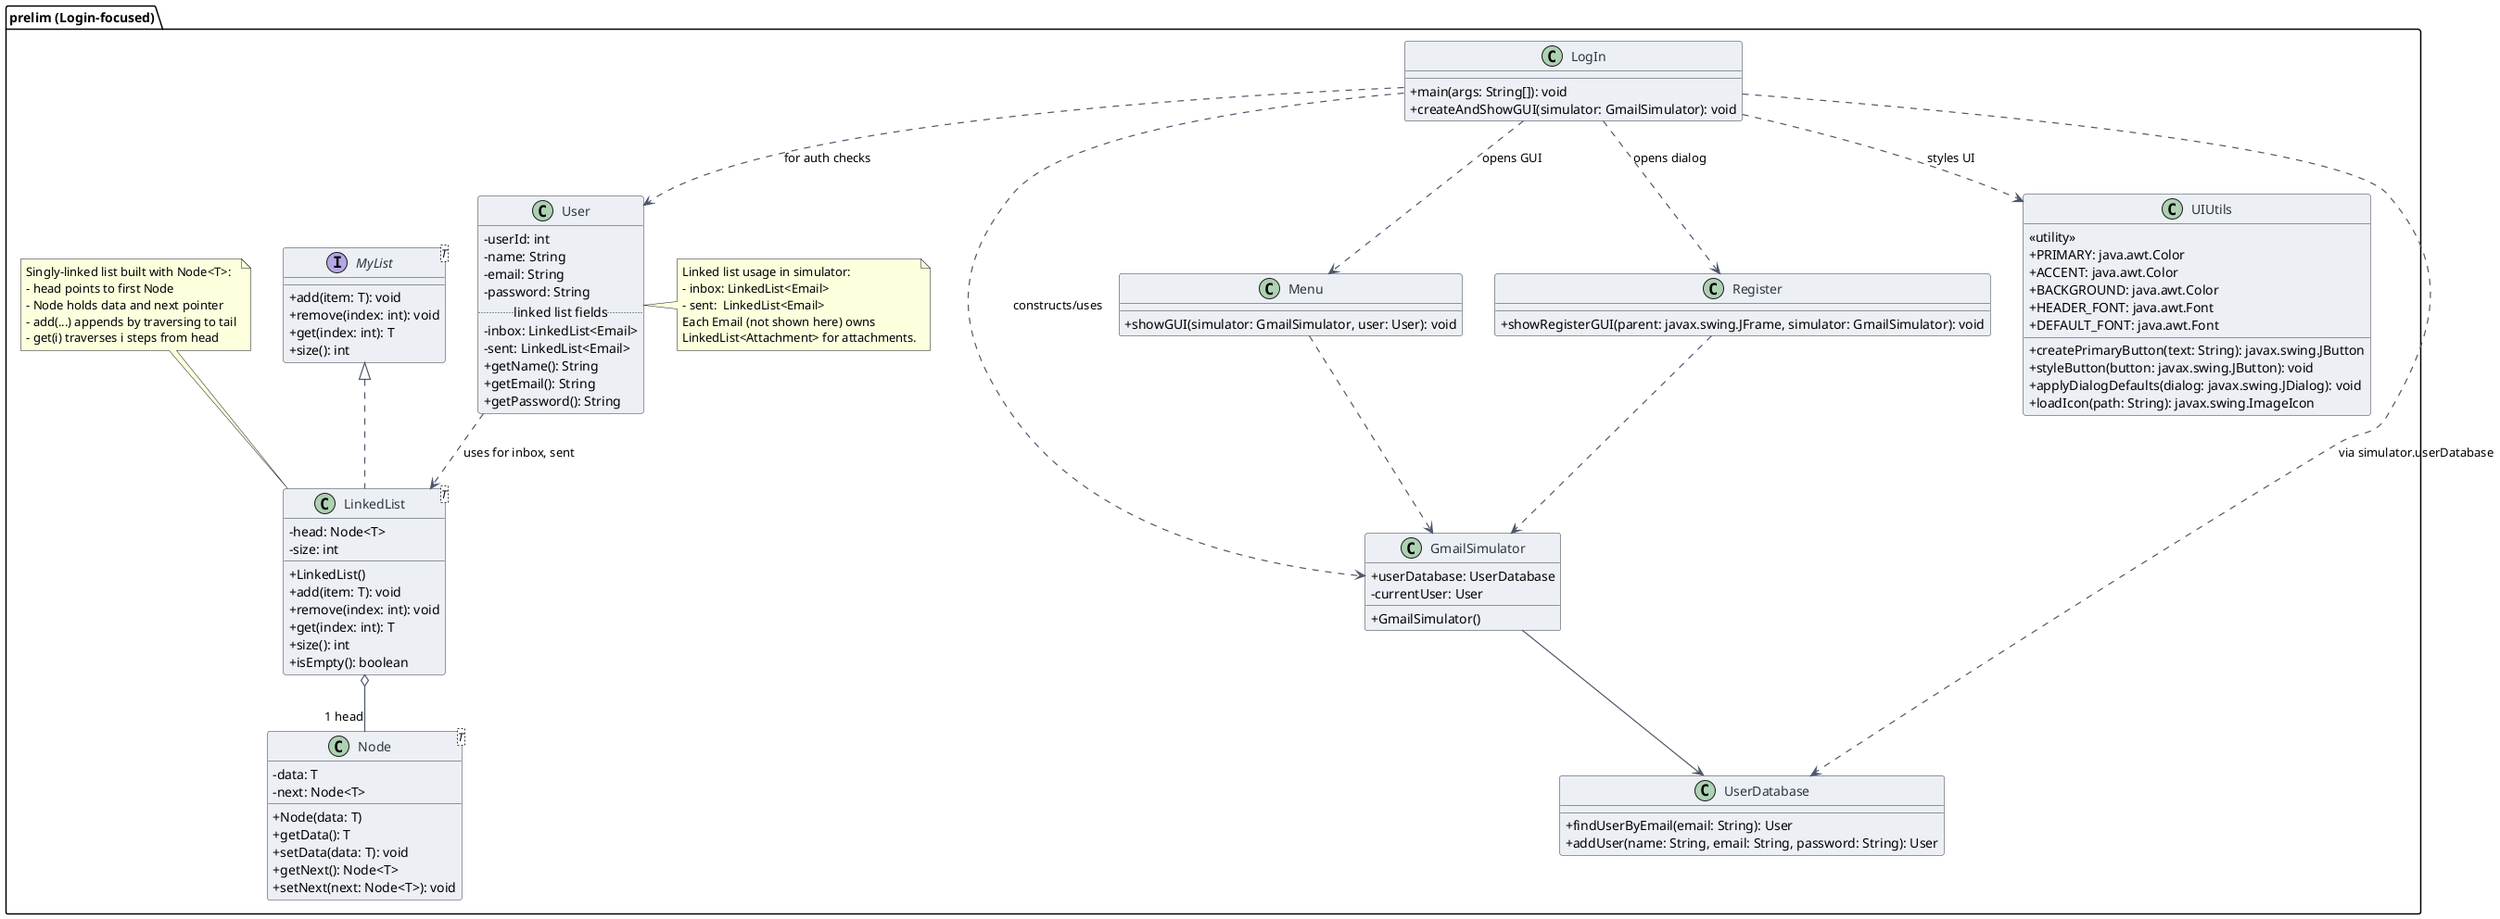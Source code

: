 @startuml
skinparam classAttributeIconSize 0
skinparam shadowing false
skinparam ClassBorderColor #2E3440
skinparam ClassBackgroundColor #ECEFF4
skinparam ClassFontColor #2E3440
skinparam ArrowColor #4C566A
skinparam ArrowThickness 1.2

package "prelim (Login-focused)" {

  class LogIn {
    +main(args: String[]): void
    +createAndShowGUI(simulator: GmailSimulator): void
  }

  class GmailSimulator {
    +userDatabase: UserDatabase
    -currentUser: User
    +GmailSimulator()
  }

  class Menu {
    +showGUI(simulator: GmailSimulator, user: User): void
  }

  class Register {
    +showRegisterGUI(parent: javax.swing.JFrame, simulator: GmailSimulator): void
  }

  class UIUtils {
    <<utility>>
    +PRIMARY: java.awt.Color
    +ACCENT: java.awt.Color
    +BACKGROUND: java.awt.Color
    +HEADER_FONT: java.awt.Font
    +DEFAULT_FONT: java.awt.Font
    +createPrimaryButton(text: String): javax.swing.JButton
    +styleButton(button: javax.swing.JButton): void
    +applyDialogDefaults(dialog: javax.swing.JDialog): void
    +loadIcon(path: String): javax.swing.ImageIcon
  }

  class UserDatabase {
    +findUserByEmail(email: String): User
    +addUser(name: String, email: String, password: String): User
  }

  class User {
    -userId: int
    -name: String
    -email: String
    -password: String
    .. linked list fields ..
    -inbox: LinkedList<Email>
    -sent: LinkedList<Email>
    +getName(): String
    +getEmail(): String
    +getPassword(): String
  }

  ' --- Explicit Linked List Implementation ---
  interface MyList<T> {
    +add(item: T): void
    +remove(index: int): void
    +get(index: int): T
    +size(): int
  }

  class Node<T> {
    -data: T
    -next: Node<T>
    +Node(data: T)
    +getData(): T
    +setData(data: T): void
    +getNext(): Node<T>
    +setNext(next: Node<T>): void
  }

  class LinkedList<T> {
    -head: Node<T>
    -size: int
    +LinkedList()
    +add(item: T): void
    +remove(index: int): void
    +get(index: int): T
    +size(): int
    +isEmpty(): boolean
  }

  MyList <|.. LinkedList
  LinkedList o-- "1 head" Node

  ' Relationships (usage only)
  LogIn ..> GmailSimulator : constructs/uses
  LogIn ..> Menu : opens GUI
  LogIn ..> Register : opens dialog
  LogIn ..> UIUtils : styles UI
  LogIn ..> UserDatabase : via simulator.userDatabase
  LogIn ..> User : for auth checks

  GmailSimulator --> UserDatabase
  Menu ..> GmailSimulator
  Register ..> GmailSimulator

  ' Indicate where LinkedList is used in the domain
  User ..> LinkedList : uses for inbox, sent
  note right of User
    Linked list usage in simulator:
    - inbox: LinkedList<Email>
    - sent:  LinkedList<Email>
    Each Email (not shown here) owns
    LinkedList<Attachment> for attachments.
  end note

  note top of LinkedList
    Singly-linked list built with Node<T>:
    - head points to first Node
    - Node holds data and next pointer
    - add(...) appends by traversing to tail
    - get(i) traverses i steps from head
  end note
}
@enduml
